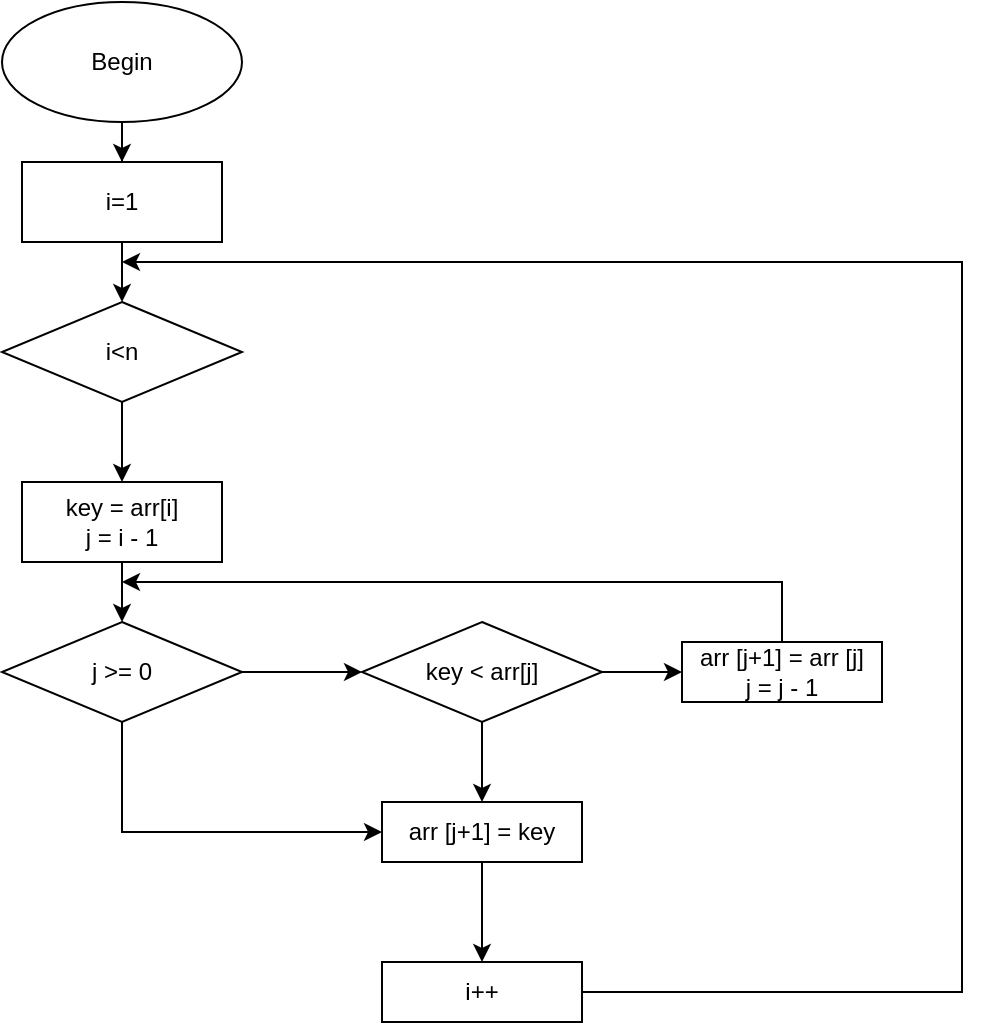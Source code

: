 <mxfile version="28.2.3">
  <diagram name="Page-1" id="04vF4BHMbiJNl363inTT">
    <mxGraphModel dx="1426" dy="777" grid="1" gridSize="10" guides="1" tooltips="1" connect="1" arrows="1" fold="1" page="1" pageScale="1" pageWidth="850" pageHeight="1100" math="0" shadow="0">
      <root>
        <mxCell id="0" />
        <mxCell id="1" parent="0" />
        <mxCell id="GsVh8utLvLRdtp5NtBEC-3" value="" style="edgeStyle=orthogonalEdgeStyle;rounded=0;orthogonalLoop=1;jettySize=auto;html=1;" edge="1" parent="1" source="GsVh8utLvLRdtp5NtBEC-1" target="GsVh8utLvLRdtp5NtBEC-2">
          <mxGeometry relative="1" as="geometry" />
        </mxCell>
        <mxCell id="GsVh8utLvLRdtp5NtBEC-1" value="Begin" style="ellipse;whiteSpace=wrap;html=1;" vertex="1" parent="1">
          <mxGeometry x="160" y="40" width="120" height="60" as="geometry" />
        </mxCell>
        <mxCell id="GsVh8utLvLRdtp5NtBEC-5" value="" style="edgeStyle=orthogonalEdgeStyle;rounded=0;orthogonalLoop=1;jettySize=auto;html=1;" edge="1" parent="1" source="GsVh8utLvLRdtp5NtBEC-2" target="GsVh8utLvLRdtp5NtBEC-4">
          <mxGeometry relative="1" as="geometry" />
        </mxCell>
        <mxCell id="GsVh8utLvLRdtp5NtBEC-2" value="i=1" style="rounded=0;whiteSpace=wrap;html=1;" vertex="1" parent="1">
          <mxGeometry x="170" y="120" width="100" height="40" as="geometry" />
        </mxCell>
        <mxCell id="GsVh8utLvLRdtp5NtBEC-7" value="" style="edgeStyle=orthogonalEdgeStyle;rounded=0;orthogonalLoop=1;jettySize=auto;html=1;" edge="1" parent="1" source="GsVh8utLvLRdtp5NtBEC-4" target="GsVh8utLvLRdtp5NtBEC-6">
          <mxGeometry relative="1" as="geometry" />
        </mxCell>
        <mxCell id="GsVh8utLvLRdtp5NtBEC-4" value="i&amp;lt;n" style="rhombus;whiteSpace=wrap;html=1;" vertex="1" parent="1">
          <mxGeometry x="160" y="190" width="120" height="50" as="geometry" />
        </mxCell>
        <mxCell id="GsVh8utLvLRdtp5NtBEC-11" value="" style="edgeStyle=orthogonalEdgeStyle;rounded=0;orthogonalLoop=1;jettySize=auto;html=1;" edge="1" parent="1" source="GsVh8utLvLRdtp5NtBEC-6" target="GsVh8utLvLRdtp5NtBEC-8">
          <mxGeometry relative="1" as="geometry" />
        </mxCell>
        <mxCell id="GsVh8utLvLRdtp5NtBEC-6" value="key = arr[i]&lt;br&gt;j = i - 1" style="rounded=0;whiteSpace=wrap;html=1;" vertex="1" parent="1">
          <mxGeometry x="170" y="280" width="100" height="40" as="geometry" />
        </mxCell>
        <mxCell id="GsVh8utLvLRdtp5NtBEC-16" style="edgeStyle=orthogonalEdgeStyle;rounded=0;orthogonalLoop=1;jettySize=auto;html=1;exitX=1;exitY=0.5;exitDx=0;exitDy=0;entryX=0;entryY=0.5;entryDx=0;entryDy=0;" edge="1" parent="1" source="GsVh8utLvLRdtp5NtBEC-8" target="GsVh8utLvLRdtp5NtBEC-15">
          <mxGeometry relative="1" as="geometry" />
        </mxCell>
        <mxCell id="GsVh8utLvLRdtp5NtBEC-24" style="edgeStyle=orthogonalEdgeStyle;rounded=0;orthogonalLoop=1;jettySize=auto;html=1;entryX=0;entryY=0.5;entryDx=0;entryDy=0;" edge="1" parent="1" source="GsVh8utLvLRdtp5NtBEC-8" target="GsVh8utLvLRdtp5NtBEC-21">
          <mxGeometry relative="1" as="geometry">
            <Array as="points">
              <mxPoint x="220" y="455" />
            </Array>
          </mxGeometry>
        </mxCell>
        <mxCell id="GsVh8utLvLRdtp5NtBEC-8" value="j &amp;gt;= 0" style="rhombus;whiteSpace=wrap;html=1;" vertex="1" parent="1">
          <mxGeometry x="160" y="350" width="120" height="50" as="geometry" />
        </mxCell>
        <mxCell id="GsVh8utLvLRdtp5NtBEC-19" style="edgeStyle=orthogonalEdgeStyle;rounded=0;orthogonalLoop=1;jettySize=auto;html=1;exitX=0.5;exitY=0;exitDx=0;exitDy=0;" edge="1" parent="1" source="GsVh8utLvLRdtp5NtBEC-14">
          <mxGeometry relative="1" as="geometry">
            <mxPoint x="220" y="330" as="targetPoint" />
            <Array as="points">
              <mxPoint x="550" y="330" />
            </Array>
          </mxGeometry>
        </mxCell>
        <mxCell id="GsVh8utLvLRdtp5NtBEC-14" value="arr [j+1] = arr [j]&lt;br&gt;j = j - 1" style="rounded=0;whiteSpace=wrap;html=1;" vertex="1" parent="1">
          <mxGeometry x="500" y="360" width="100" height="30" as="geometry" />
        </mxCell>
        <mxCell id="GsVh8utLvLRdtp5NtBEC-20" value="" style="edgeStyle=orthogonalEdgeStyle;rounded=0;orthogonalLoop=1;jettySize=auto;html=1;" edge="1" parent="1" source="GsVh8utLvLRdtp5NtBEC-15" target="GsVh8utLvLRdtp5NtBEC-14">
          <mxGeometry relative="1" as="geometry" />
        </mxCell>
        <mxCell id="GsVh8utLvLRdtp5NtBEC-23" value="" style="edgeStyle=orthogonalEdgeStyle;rounded=0;orthogonalLoop=1;jettySize=auto;html=1;" edge="1" parent="1" source="GsVh8utLvLRdtp5NtBEC-15" target="GsVh8utLvLRdtp5NtBEC-21">
          <mxGeometry relative="1" as="geometry" />
        </mxCell>
        <mxCell id="GsVh8utLvLRdtp5NtBEC-15" value="key &amp;lt; arr[j]" style="rhombus;whiteSpace=wrap;html=1;" vertex="1" parent="1">
          <mxGeometry x="340" y="350" width="120" height="50" as="geometry" />
        </mxCell>
        <mxCell id="GsVh8utLvLRdtp5NtBEC-26" value="" style="edgeStyle=orthogonalEdgeStyle;rounded=0;orthogonalLoop=1;jettySize=auto;html=1;" edge="1" parent="1" source="GsVh8utLvLRdtp5NtBEC-21" target="GsVh8utLvLRdtp5NtBEC-25">
          <mxGeometry relative="1" as="geometry" />
        </mxCell>
        <mxCell id="GsVh8utLvLRdtp5NtBEC-21" value="arr [j+1] = key" style="rounded=0;whiteSpace=wrap;html=1;" vertex="1" parent="1">
          <mxGeometry x="350" y="440" width="100" height="30" as="geometry" />
        </mxCell>
        <mxCell id="GsVh8utLvLRdtp5NtBEC-27" style="edgeStyle=orthogonalEdgeStyle;rounded=0;orthogonalLoop=1;jettySize=auto;html=1;exitX=1;exitY=0.5;exitDx=0;exitDy=0;" edge="1" parent="1" source="GsVh8utLvLRdtp5NtBEC-25">
          <mxGeometry relative="1" as="geometry">
            <mxPoint x="220" y="170" as="targetPoint" />
            <Array as="points">
              <mxPoint x="640" y="535" />
              <mxPoint x="640" y="170" />
            </Array>
          </mxGeometry>
        </mxCell>
        <mxCell id="GsVh8utLvLRdtp5NtBEC-25" value="i++" style="rounded=0;whiteSpace=wrap;html=1;" vertex="1" parent="1">
          <mxGeometry x="350" y="520" width="100" height="30" as="geometry" />
        </mxCell>
      </root>
    </mxGraphModel>
  </diagram>
</mxfile>
